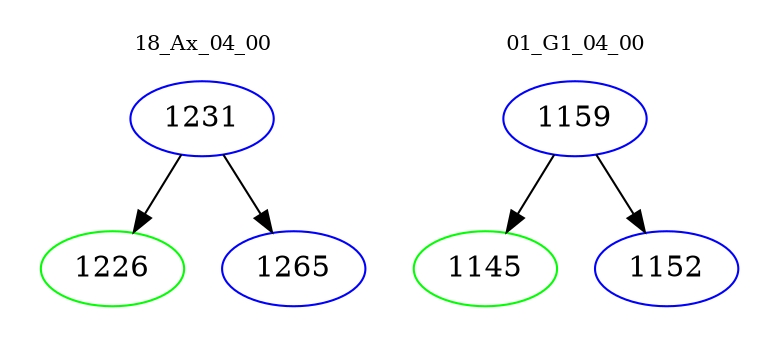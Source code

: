 digraph{
subgraph cluster_0 {
color = white
label = "18_Ax_04_00";
fontsize=10;
T0_1231 [label="1231", color="blue"]
T0_1231 -> T0_1226 [color="black"]
T0_1226 [label="1226", color="green"]
T0_1231 -> T0_1265 [color="black"]
T0_1265 [label="1265", color="blue"]
}
subgraph cluster_1 {
color = white
label = "01_G1_04_00";
fontsize=10;
T1_1159 [label="1159", color="blue"]
T1_1159 -> T1_1145 [color="black"]
T1_1145 [label="1145", color="green"]
T1_1159 -> T1_1152 [color="black"]
T1_1152 [label="1152", color="blue"]
}
}

